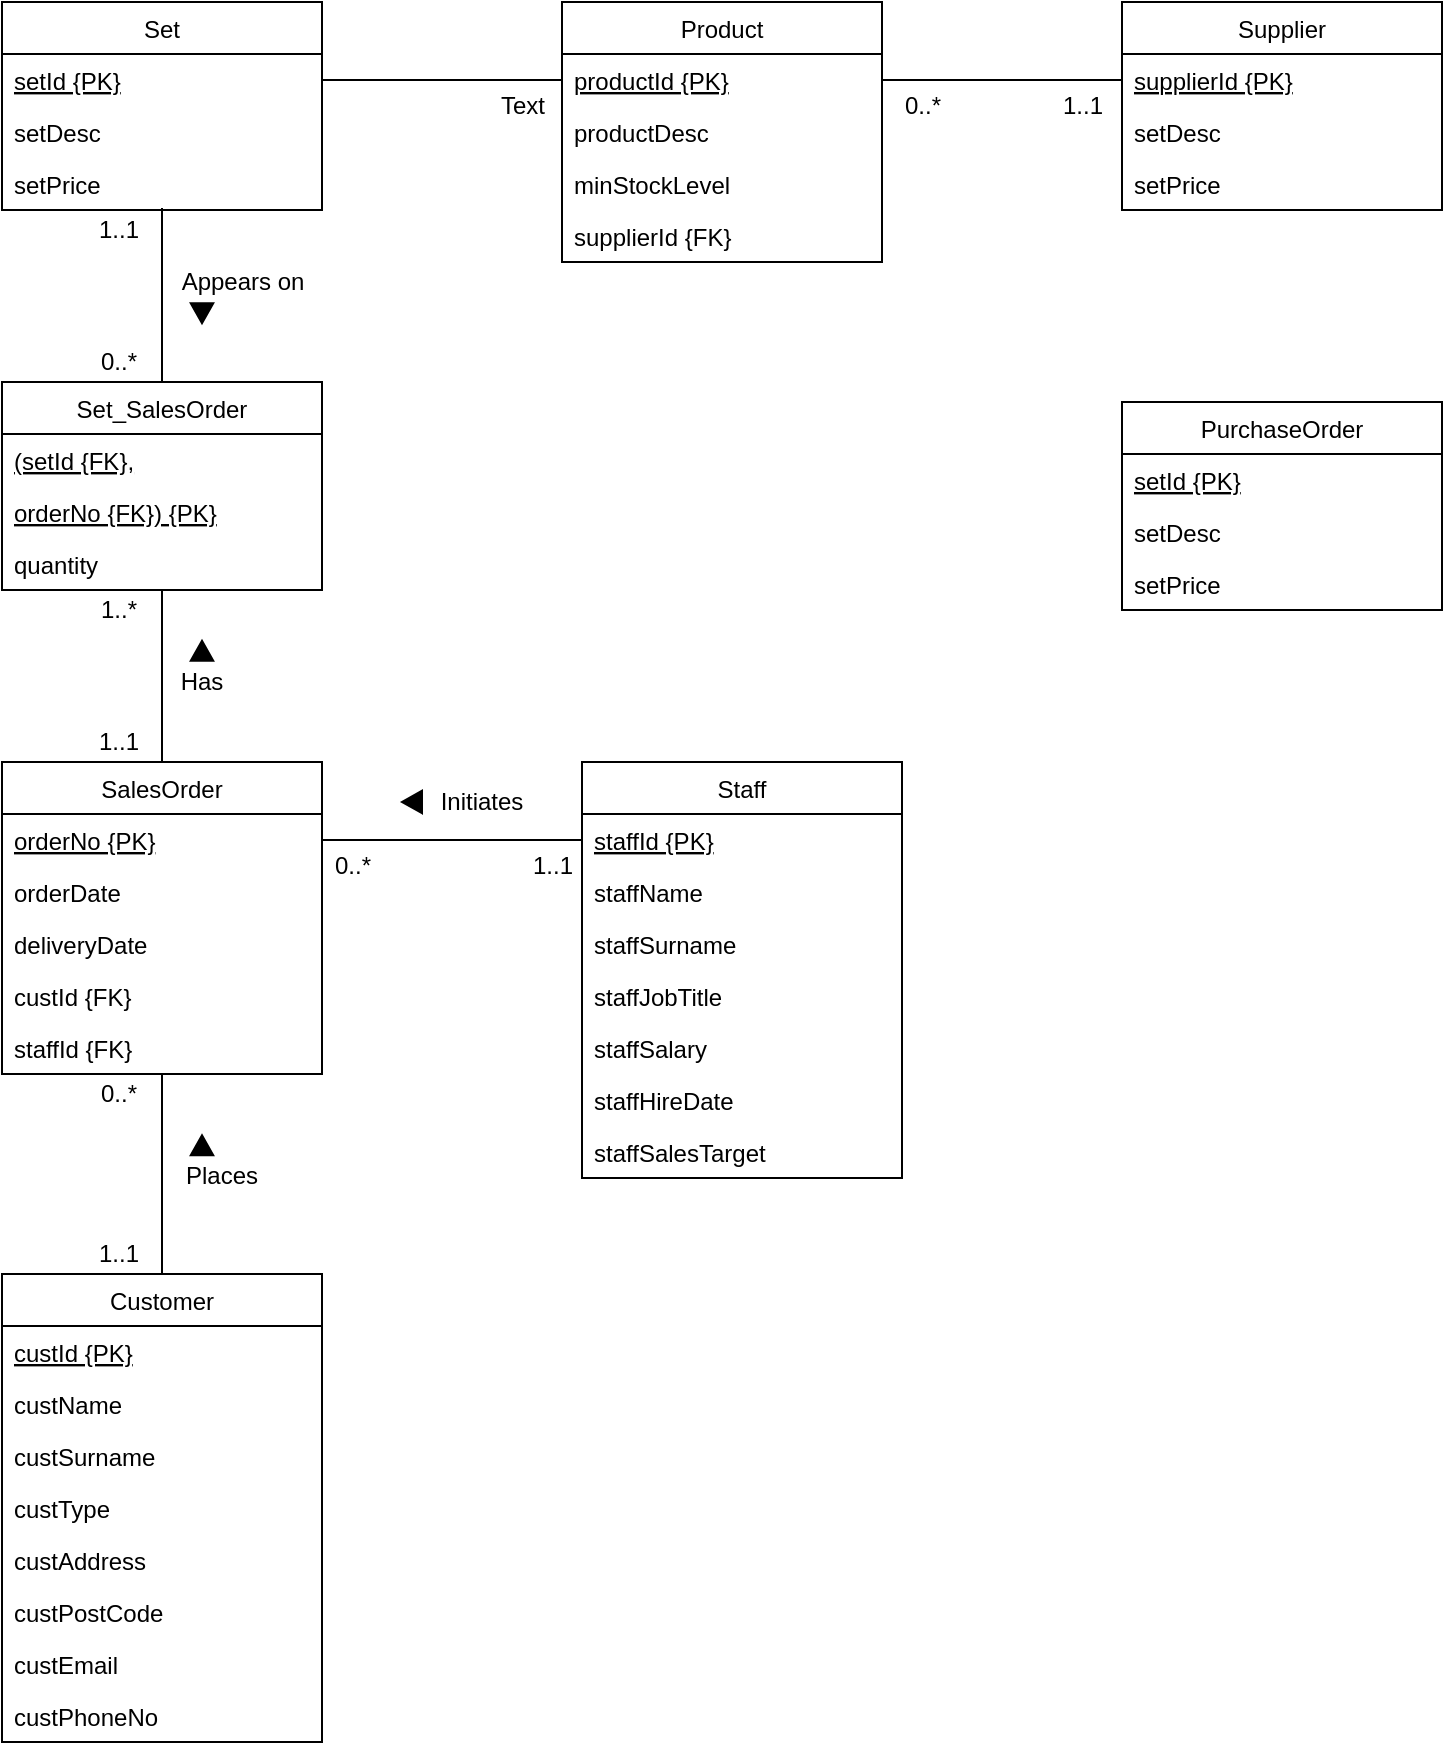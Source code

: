 <mxfile version="13.0.1" type="device"><diagram id="C5RBs43oDa-KdzZeNtuy" name="Page-1"><mxGraphModel dx="1185" dy="662" grid="1" gridSize="10" guides="1" tooltips="1" connect="1" arrows="1" fold="1" page="1" pageScale="1" pageWidth="1169" pageHeight="1654" math="0" shadow="0"><root><mxCell id="WIyWlLk6GJQsqaUBKTNV-0"/><mxCell id="WIyWlLk6GJQsqaUBKTNV-1" parent="WIyWlLk6GJQsqaUBKTNV-0"/><mxCell id="zkfFHV4jXpPFQw0GAbJ--0" value="Set" style="swimlane;fontStyle=0;align=center;verticalAlign=top;childLayout=stackLayout;horizontal=1;startSize=26;horizontalStack=0;resizeParent=1;resizeLast=0;collapsible=1;marginBottom=0;rounded=0;shadow=0;strokeWidth=1;" parent="WIyWlLk6GJQsqaUBKTNV-1" vertex="1"><mxGeometry x="80" y="80" width="160" height="104" as="geometry"><mxRectangle x="230" y="140" width="160" height="26" as="alternateBounds"/></mxGeometry></mxCell><mxCell id="zkfFHV4jXpPFQw0GAbJ--1" value="setId {PK}" style="text;align=left;verticalAlign=top;spacingLeft=4;spacingRight=4;overflow=hidden;rotatable=0;points=[[0,0.5],[1,0.5]];portConstraint=eastwest;fontStyle=4" parent="zkfFHV4jXpPFQw0GAbJ--0" vertex="1"><mxGeometry y="26" width="160" height="26" as="geometry"/></mxCell><mxCell id="zkfFHV4jXpPFQw0GAbJ--2" value="setDesc" style="text;align=left;verticalAlign=top;spacingLeft=4;spacingRight=4;overflow=hidden;rotatable=0;points=[[0,0.5],[1,0.5]];portConstraint=eastwest;rounded=0;shadow=0;html=0;" parent="zkfFHV4jXpPFQw0GAbJ--0" vertex="1"><mxGeometry y="52" width="160" height="26" as="geometry"/></mxCell><mxCell id="zkfFHV4jXpPFQw0GAbJ--3" value="setPrice" style="text;align=left;verticalAlign=top;spacingLeft=4;spacingRight=4;overflow=hidden;rotatable=0;points=[[0,0.5],[1,0.5]];portConstraint=eastwest;rounded=0;shadow=0;html=0;" parent="zkfFHV4jXpPFQw0GAbJ--0" vertex="1"><mxGeometry y="78" width="160" height="26" as="geometry"/></mxCell><mxCell id="TeVG1P6kpc4gWOl1_7dL-0" value="Has" style="text;html=1;strokeColor=none;fillColor=none;align=center;verticalAlign=middle;whiteSpace=wrap;rounded=0;" parent="WIyWlLk6GJQsqaUBKTNV-1" vertex="1"><mxGeometry x="160" y="410" width="40" height="20" as="geometry"/></mxCell><mxCell id="TeVG1P6kpc4gWOl1_7dL-18" value="" style="triangle;whiteSpace=wrap;html=1;rotation=-90;gradientColor=none;fillColor=#000000;" parent="WIyWlLk6GJQsqaUBKTNV-1" vertex="1"><mxGeometry x="175" y="398.75" width="10" height="11.25" as="geometry"/></mxCell><mxCell id="TeVG1P6kpc4gWOl1_7dL-20" value="Places" style="text;html=1;strokeColor=none;fillColor=none;align=center;verticalAlign=middle;whiteSpace=wrap;rounded=0;" parent="WIyWlLk6GJQsqaUBKTNV-1" vertex="1"><mxGeometry x="170" y="657.25" width="40" height="20" as="geometry"/></mxCell><mxCell id="TeVG1P6kpc4gWOl1_7dL-22" value="Initiates" style="text;html=1;strokeColor=none;fillColor=none;align=center;verticalAlign=middle;whiteSpace=wrap;rounded=0;" parent="WIyWlLk6GJQsqaUBKTNV-1" vertex="1"><mxGeometry x="300" y="469.99" width="40" height="20" as="geometry"/></mxCell><mxCell id="GirmqRTGsIC-gw1MAbg_-0" value="1..*" style="text;html=1;align=center;verticalAlign=middle;resizable=0;points=[];autosize=1;" vertex="1" parent="WIyWlLk6GJQsqaUBKTNV-1"><mxGeometry x="122.5" y="374" width="30" height="20" as="geometry"/></mxCell><mxCell id="GirmqRTGsIC-gw1MAbg_-3" value="" style="triangle;whiteSpace=wrap;html=1;rotation=-90;fillColor=#000000;" vertex="1" parent="WIyWlLk6GJQsqaUBKTNV-1"><mxGeometry x="175" y="646" width="10" height="11.25" as="geometry"/></mxCell><mxCell id="GirmqRTGsIC-gw1MAbg_-4" value="" style="triangle;whiteSpace=wrap;html=1;rotation=-180;strokeColor=#000000;fillColor=#000000;" vertex="1" parent="WIyWlLk6GJQsqaUBKTNV-1"><mxGeometry x="280" y="474.37" width="10" height="11.25" as="geometry"/></mxCell><mxCell id="GirmqRTGsIC-gw1MAbg_-6" value="0..*" style="text;html=1;align=center;verticalAlign=middle;resizable=0;points=[];autosize=1;" vertex="1" parent="WIyWlLk6GJQsqaUBKTNV-1"><mxGeometry x="122.66" y="250" width="30" height="20" as="geometry"/></mxCell><mxCell id="GirmqRTGsIC-gw1MAbg_-8" value="1..1" style="text;html=1;align=center;verticalAlign=middle;resizable=0;points=[];autosize=1;" vertex="1" parent="WIyWlLk6GJQsqaUBKTNV-1"><mxGeometry x="117.66" y="696" width="40" height="20" as="geometry"/></mxCell><mxCell id="GirmqRTGsIC-gw1MAbg_-10" value="0..*" style="text;html=1;align=center;verticalAlign=middle;resizable=0;points=[];autosize=1;" vertex="1" parent="WIyWlLk6GJQsqaUBKTNV-1"><mxGeometry x="122.5" y="616" width="30" height="20" as="geometry"/></mxCell><mxCell id="GirmqRTGsIC-gw1MAbg_-13" value="0..*" style="text;html=1;align=center;verticalAlign=middle;resizable=0;points=[];autosize=1;" vertex="1" parent="WIyWlLk6GJQsqaUBKTNV-1"><mxGeometry x="240" y="502" width="30" height="20" as="geometry"/></mxCell><mxCell id="GirmqRTGsIC-gw1MAbg_-14" value="1..1" style="text;html=1;align=center;verticalAlign=middle;resizable=0;points=[];autosize=1;" vertex="1" parent="WIyWlLk6GJQsqaUBKTNV-1"><mxGeometry x="335" y="502" width="40" height="20" as="geometry"/></mxCell><mxCell id="GirmqRTGsIC-gw1MAbg_-49" style="edgeStyle=orthogonalEdgeStyle;rounded=0;orthogonalLoop=1;jettySize=auto;html=1;entryX=0.5;entryY=0;entryDx=0;entryDy=0;endArrow=none;endFill=0;" edge="1" parent="WIyWlLk6GJQsqaUBKTNV-1" source="zkfFHV4jXpPFQw0GAbJ--6" target="aGKwK6XPnsVdEHpSaADo-6"><mxGeometry relative="1" as="geometry"/></mxCell><mxCell id="zkfFHV4jXpPFQw0GAbJ--6" value="SalesOrder" style="swimlane;fontStyle=0;align=center;verticalAlign=top;childLayout=stackLayout;horizontal=1;startSize=26;horizontalStack=0;resizeParent=1;resizeLast=0;collapsible=1;marginBottom=0;rounded=0;shadow=0;strokeWidth=1;" parent="WIyWlLk6GJQsqaUBKTNV-1" vertex="1"><mxGeometry x="80" y="460" width="160" height="156" as="geometry"><mxRectangle x="130" y="380" width="160" height="26" as="alternateBounds"/></mxGeometry></mxCell><mxCell id="zkfFHV4jXpPFQw0GAbJ--7" value="orderNo {PK}" style="text;align=left;verticalAlign=top;spacingLeft=4;spacingRight=4;overflow=hidden;rotatable=0;points=[[0,0.5],[1,0.5]];portConstraint=eastwest;fontStyle=4" parent="zkfFHV4jXpPFQw0GAbJ--6" vertex="1"><mxGeometry y="26" width="160" height="26" as="geometry"/></mxCell><mxCell id="zkfFHV4jXpPFQw0GAbJ--8" value="orderDate" style="text;align=left;verticalAlign=top;spacingLeft=4;spacingRight=4;overflow=hidden;rotatable=0;points=[[0,0.5],[1,0.5]];portConstraint=eastwest;rounded=0;shadow=0;html=0;" parent="zkfFHV4jXpPFQw0GAbJ--6" vertex="1"><mxGeometry y="52" width="160" height="26" as="geometry"/></mxCell><mxCell id="aGKwK6XPnsVdEHpSaADo-12" value="deliveryDate" style="text;align=left;verticalAlign=top;spacingLeft=4;spacingRight=4;overflow=hidden;rotatable=0;points=[[0,0.5],[1,0.5]];portConstraint=eastwest;rounded=0;shadow=0;html=0;" parent="zkfFHV4jXpPFQw0GAbJ--6" vertex="1"><mxGeometry y="78" width="160" height="26" as="geometry"/></mxCell><mxCell id="GirmqRTGsIC-gw1MAbg_-48" value="custId {FK}" style="text;align=left;verticalAlign=top;spacingLeft=4;spacingRight=4;overflow=hidden;rotatable=0;points=[[0,0.5],[1,0.5]];portConstraint=eastwest;rounded=0;shadow=0;html=0;" vertex="1" parent="zkfFHV4jXpPFQw0GAbJ--6"><mxGeometry y="104" width="160" height="26" as="geometry"/></mxCell><mxCell id="GirmqRTGsIC-gw1MAbg_-55" value="staffId {FK}" style="text;align=left;verticalAlign=top;spacingLeft=4;spacingRight=4;overflow=hidden;rotatable=0;points=[[0,0.5],[1,0.5]];portConstraint=eastwest;rounded=0;shadow=0;html=0;" vertex="1" parent="zkfFHV4jXpPFQw0GAbJ--6"><mxGeometry y="130" width="160" height="26" as="geometry"/></mxCell><mxCell id="GirmqRTGsIC-gw1MAbg_-33" style="edgeStyle=orthogonalEdgeStyle;rounded=0;orthogonalLoop=1;jettySize=auto;html=1;exitX=0.5;exitY=0;exitDx=0;exitDy=0;entryX=0.5;entryY=0.962;entryDx=0;entryDy=0;entryPerimeter=0;endArrow=none;endFill=0;" edge="1" parent="WIyWlLk6GJQsqaUBKTNV-1" source="GirmqRTGsIC-gw1MAbg_-29" target="zkfFHV4jXpPFQw0GAbJ--3"><mxGeometry relative="1" as="geometry"/></mxCell><mxCell id="GirmqRTGsIC-gw1MAbg_-34" style="edgeStyle=orthogonalEdgeStyle;rounded=0;orthogonalLoop=1;jettySize=auto;html=1;endArrow=none;endFill=0;" edge="1" parent="WIyWlLk6GJQsqaUBKTNV-1" source="GirmqRTGsIC-gw1MAbg_-29" target="zkfFHV4jXpPFQw0GAbJ--6"><mxGeometry relative="1" as="geometry"/></mxCell><mxCell id="GirmqRTGsIC-gw1MAbg_-29" value="Set_SalesOrder" style="swimlane;fontStyle=0;align=center;verticalAlign=top;childLayout=stackLayout;horizontal=1;startSize=26;horizontalStack=0;resizeParent=1;resizeLast=0;collapsible=1;marginBottom=0;rounded=0;shadow=0;strokeWidth=1;" vertex="1" parent="WIyWlLk6GJQsqaUBKTNV-1"><mxGeometry x="80" y="270" width="160" height="104" as="geometry"><mxRectangle x="230" y="140" width="160" height="26" as="alternateBounds"/></mxGeometry></mxCell><mxCell id="GirmqRTGsIC-gw1MAbg_-30" value="(setId {FK}," style="text;align=left;verticalAlign=top;spacingLeft=4;spacingRight=4;overflow=hidden;rotatable=0;points=[[0,0.5],[1,0.5]];portConstraint=eastwest;fontStyle=4" vertex="1" parent="GirmqRTGsIC-gw1MAbg_-29"><mxGeometry y="26" width="160" height="26" as="geometry"/></mxCell><mxCell id="GirmqRTGsIC-gw1MAbg_-52" value="orderNo {FK}) {PK}" style="text;align=left;verticalAlign=top;spacingLeft=4;spacingRight=4;overflow=hidden;rotatable=0;points=[[0,0.5],[1,0.5]];portConstraint=eastwest;fontStyle=4" vertex="1" parent="GirmqRTGsIC-gw1MAbg_-29"><mxGeometry y="52" width="160" height="26" as="geometry"/></mxCell><mxCell id="GirmqRTGsIC-gw1MAbg_-51" value="quantity" style="text;align=left;verticalAlign=top;spacingLeft=4;spacingRight=4;overflow=hidden;rotatable=0;points=[[0,0.5],[1,0.5]];portConstraint=eastwest;" vertex="1" parent="GirmqRTGsIC-gw1MAbg_-29"><mxGeometry y="78" width="160" height="26" as="geometry"/></mxCell><mxCell id="GirmqRTGsIC-gw1MAbg_-37" value="1..1" style="text;html=1;align=center;verticalAlign=middle;resizable=0;points=[];autosize=1;" vertex="1" parent="WIyWlLk6GJQsqaUBKTNV-1"><mxGeometry x="117.66" y="440" width="40" height="20" as="geometry"/></mxCell><mxCell id="GirmqRTGsIC-gw1MAbg_-38" value="1..1" style="text;html=1;align=center;verticalAlign=middle;resizable=0;points=[];autosize=1;" vertex="1" parent="WIyWlLk6GJQsqaUBKTNV-1"><mxGeometry x="117.66" y="184" width="40" height="20" as="geometry"/></mxCell><mxCell id="GirmqRTGsIC-gw1MAbg_-39" value="Appears on" style="text;html=1;align=center;verticalAlign=middle;resizable=0;points=[];autosize=1;" vertex="1" parent="WIyWlLk6GJQsqaUBKTNV-1"><mxGeometry x="160" y="210" width="80" height="20" as="geometry"/></mxCell><mxCell id="GirmqRTGsIC-gw1MAbg_-40" value="" style="triangle;whiteSpace=wrap;html=1;rotation=90;fillColor=#000000;" vertex="1" parent="WIyWlLk6GJQsqaUBKTNV-1"><mxGeometry x="175" y="230" width="10" height="11.25" as="geometry"/></mxCell><mxCell id="zkfFHV4jXpPFQw0GAbJ--13" value="Staff" style="swimlane;fontStyle=0;align=center;verticalAlign=top;childLayout=stackLayout;horizontal=1;startSize=26;horizontalStack=0;resizeParent=1;resizeLast=0;collapsible=1;marginBottom=0;rounded=0;shadow=0;strokeWidth=1;" parent="WIyWlLk6GJQsqaUBKTNV-1" vertex="1"><mxGeometry x="370" y="460" width="160" height="208" as="geometry"><mxRectangle x="340" y="380" width="170" height="26" as="alternateBounds"/></mxGeometry></mxCell><mxCell id="zkfFHV4jXpPFQw0GAbJ--14" value="staffId {PK}" style="text;align=left;verticalAlign=top;spacingLeft=4;spacingRight=4;overflow=hidden;rotatable=0;points=[[0,0.5],[1,0.5]];portConstraint=eastwest;fontStyle=4" parent="zkfFHV4jXpPFQw0GAbJ--13" vertex="1"><mxGeometry y="26" width="160" height="26" as="geometry"/></mxCell><mxCell id="TeVG1P6kpc4gWOl1_7dL-14" value="staffName" style="text;align=left;verticalAlign=top;spacingLeft=4;spacingRight=4;overflow=hidden;rotatable=0;points=[[0,0.5],[1,0.5]];portConstraint=eastwest;" parent="zkfFHV4jXpPFQw0GAbJ--13" vertex="1"><mxGeometry y="52" width="160" height="26" as="geometry"/></mxCell><mxCell id="TeVG1P6kpc4gWOl1_7dL-15" value="staffSurname" style="text;align=left;verticalAlign=top;spacingLeft=4;spacingRight=4;overflow=hidden;rotatable=0;points=[[0,0.5],[1,0.5]];portConstraint=eastwest;" parent="zkfFHV4jXpPFQw0GAbJ--13" vertex="1"><mxGeometry y="78" width="160" height="26" as="geometry"/></mxCell><mxCell id="TeVG1P6kpc4gWOl1_7dL-2" value="staffJobTitle" style="text;align=left;verticalAlign=top;spacingLeft=4;spacingRight=4;overflow=hidden;rotatable=0;points=[[0,0.5],[1,0.5]];portConstraint=eastwest;" parent="zkfFHV4jXpPFQw0GAbJ--13" vertex="1"><mxGeometry y="104" width="160" height="26" as="geometry"/></mxCell><mxCell id="TeVG1P6kpc4gWOl1_7dL-3" value="staffSalary" style="text;align=left;verticalAlign=top;spacingLeft=4;spacingRight=4;overflow=hidden;rotatable=0;points=[[0,0.5],[1,0.5]];portConstraint=eastwest;" parent="zkfFHV4jXpPFQw0GAbJ--13" vertex="1"><mxGeometry y="130" width="160" height="26" as="geometry"/></mxCell><mxCell id="TeVG1P6kpc4gWOl1_7dL-4" value="staffHireDate" style="text;align=left;verticalAlign=top;spacingLeft=4;spacingRight=4;overflow=hidden;rotatable=0;points=[[0,0.5],[1,0.5]];portConstraint=eastwest;" parent="zkfFHV4jXpPFQw0GAbJ--13" vertex="1"><mxGeometry y="156" width="160" height="26" as="geometry"/></mxCell><mxCell id="TeVG1P6kpc4gWOl1_7dL-5" value="staffSalesTarget" style="text;align=left;verticalAlign=top;spacingLeft=4;spacingRight=4;overflow=hidden;rotatable=0;points=[[0,0.5],[1,0.5]];portConstraint=eastwest;" parent="zkfFHV4jXpPFQw0GAbJ--13" vertex="1"><mxGeometry y="182" width="160" height="26" as="geometry"/></mxCell><mxCell id="GirmqRTGsIC-gw1MAbg_-54" style="edgeStyle=orthogonalEdgeStyle;rounded=0;orthogonalLoop=1;jettySize=auto;html=1;endArrow=none;endFill=0;" edge="1" parent="WIyWlLk6GJQsqaUBKTNV-1" source="zkfFHV4jXpPFQw0GAbJ--7" target="zkfFHV4jXpPFQw0GAbJ--14"><mxGeometry relative="1" as="geometry"/></mxCell><mxCell id="GirmqRTGsIC-gw1MAbg_-56" value="Product" style="swimlane;fontStyle=0;align=center;verticalAlign=top;childLayout=stackLayout;horizontal=1;startSize=26;horizontalStack=0;resizeParent=1;resizeLast=0;collapsible=1;marginBottom=0;rounded=0;shadow=0;strokeWidth=1;" vertex="1" parent="WIyWlLk6GJQsqaUBKTNV-1"><mxGeometry x="360" y="80" width="160" height="130" as="geometry"><mxRectangle x="230" y="140" width="160" height="26" as="alternateBounds"/></mxGeometry></mxCell><mxCell id="GirmqRTGsIC-gw1MAbg_-57" value="productId {PK}" style="text;align=left;verticalAlign=top;spacingLeft=4;spacingRight=4;overflow=hidden;rotatable=0;points=[[0,0.5],[1,0.5]];portConstraint=eastwest;fontStyle=4" vertex="1" parent="GirmqRTGsIC-gw1MAbg_-56"><mxGeometry y="26" width="160" height="26" as="geometry"/></mxCell><mxCell id="GirmqRTGsIC-gw1MAbg_-58" value="productDesc" style="text;align=left;verticalAlign=top;spacingLeft=4;spacingRight=4;overflow=hidden;rotatable=0;points=[[0,0.5],[1,0.5]];portConstraint=eastwest;rounded=0;shadow=0;html=0;" vertex="1" parent="GirmqRTGsIC-gw1MAbg_-56"><mxGeometry y="52" width="160" height="26" as="geometry"/></mxCell><mxCell id="GirmqRTGsIC-gw1MAbg_-59" value="minStockLevel" style="text;align=left;verticalAlign=top;spacingLeft=4;spacingRight=4;overflow=hidden;rotatable=0;points=[[0,0.5],[1,0.5]];portConstraint=eastwest;rounded=0;shadow=0;html=0;" vertex="1" parent="GirmqRTGsIC-gw1MAbg_-56"><mxGeometry y="78" width="160" height="26" as="geometry"/></mxCell><mxCell id="GirmqRTGsIC-gw1MAbg_-76" value="supplierId {FK}" style="text;align=left;verticalAlign=top;spacingLeft=4;spacingRight=4;overflow=hidden;rotatable=0;points=[[0,0.5],[1,0.5]];portConstraint=eastwest;rounded=0;shadow=0;html=0;" vertex="1" parent="GirmqRTGsIC-gw1MAbg_-56"><mxGeometry y="104" width="160" height="26" as="geometry"/></mxCell><mxCell id="GirmqRTGsIC-gw1MAbg_-61" value="Supplier" style="swimlane;fontStyle=0;align=center;verticalAlign=top;childLayout=stackLayout;horizontal=1;startSize=26;horizontalStack=0;resizeParent=1;resizeLast=0;collapsible=1;marginBottom=0;rounded=0;shadow=0;strokeWidth=1;" vertex="1" parent="WIyWlLk6GJQsqaUBKTNV-1"><mxGeometry x="640" y="80" width="160" height="104" as="geometry"><mxRectangle x="230" y="140" width="160" height="26" as="alternateBounds"/></mxGeometry></mxCell><mxCell id="GirmqRTGsIC-gw1MAbg_-62" value="supplierId {PK}" style="text;align=left;verticalAlign=top;spacingLeft=4;spacingRight=4;overflow=hidden;rotatable=0;points=[[0,0.5],[1,0.5]];portConstraint=eastwest;fontStyle=4" vertex="1" parent="GirmqRTGsIC-gw1MAbg_-61"><mxGeometry y="26" width="160" height="26" as="geometry"/></mxCell><mxCell id="GirmqRTGsIC-gw1MAbg_-63" value="setDesc" style="text;align=left;verticalAlign=top;spacingLeft=4;spacingRight=4;overflow=hidden;rotatable=0;points=[[0,0.5],[1,0.5]];portConstraint=eastwest;rounded=0;shadow=0;html=0;" vertex="1" parent="GirmqRTGsIC-gw1MAbg_-61"><mxGeometry y="52" width="160" height="26" as="geometry"/></mxCell><mxCell id="GirmqRTGsIC-gw1MAbg_-64" value="setPrice" style="text;align=left;verticalAlign=top;spacingLeft=4;spacingRight=4;overflow=hidden;rotatable=0;points=[[0,0.5],[1,0.5]];portConstraint=eastwest;rounded=0;shadow=0;html=0;" vertex="1" parent="GirmqRTGsIC-gw1MAbg_-61"><mxGeometry y="78" width="160" height="26" as="geometry"/></mxCell><mxCell id="aGKwK6XPnsVdEHpSaADo-6" value="Customer" style="swimlane;fontStyle=0;align=center;verticalAlign=top;childLayout=stackLayout;horizontal=1;startSize=26;horizontalStack=0;resizeParent=1;resizeLast=0;collapsible=1;marginBottom=0;rounded=0;shadow=0;strokeWidth=1;" parent="WIyWlLk6GJQsqaUBKTNV-1" vertex="1"><mxGeometry x="80" y="716" width="160" height="234" as="geometry"><mxRectangle x="130" y="380" width="160" height="26" as="alternateBounds"/></mxGeometry></mxCell><mxCell id="aGKwK6XPnsVdEHpSaADo-7" value="custId {PK}" style="text;align=left;verticalAlign=top;spacingLeft=4;spacingRight=4;overflow=hidden;rotatable=0;points=[[0,0.5],[1,0.5]];portConstraint=eastwest;fontStyle=4" parent="aGKwK6XPnsVdEHpSaADo-6" vertex="1"><mxGeometry y="26" width="160" height="26" as="geometry"/></mxCell><mxCell id="aGKwK6XPnsVdEHpSaADo-11" value="custName" style="text;align=left;verticalAlign=top;spacingLeft=4;spacingRight=4;overflow=hidden;rotatable=0;points=[[0,0.5],[1,0.5]];portConstraint=eastwest;" parent="aGKwK6XPnsVdEHpSaADo-6" vertex="1"><mxGeometry y="52" width="160" height="26" as="geometry"/></mxCell><mxCell id="TeVG1P6kpc4gWOl1_7dL-7" value="custSurname" style="text;align=left;verticalAlign=top;spacingLeft=4;spacingRight=4;overflow=hidden;rotatable=0;points=[[0,0.5],[1,0.5]];portConstraint=eastwest;" parent="aGKwK6XPnsVdEHpSaADo-6" vertex="1"><mxGeometry y="78" width="160" height="26" as="geometry"/></mxCell><mxCell id="aGKwK6XPnsVdEHpSaADo-8" value="custType" style="text;align=left;verticalAlign=top;spacingLeft=4;spacingRight=4;overflow=hidden;rotatable=0;points=[[0,0.5],[1,0.5]];portConstraint=eastwest;rounded=0;shadow=0;html=0;" parent="aGKwK6XPnsVdEHpSaADo-6" vertex="1"><mxGeometry y="104" width="160" height="26" as="geometry"/></mxCell><mxCell id="TeVG1P6kpc4gWOl1_7dL-8" value="custAddress" style="text;align=left;verticalAlign=top;spacingLeft=4;spacingRight=4;overflow=hidden;rotatable=0;points=[[0,0.5],[1,0.5]];portConstraint=eastwest;rounded=0;shadow=0;html=0;" parent="aGKwK6XPnsVdEHpSaADo-6" vertex="1"><mxGeometry y="130" width="160" height="26" as="geometry"/></mxCell><mxCell id="TeVG1P6kpc4gWOl1_7dL-9" value="custPostCode" style="text;align=left;verticalAlign=top;spacingLeft=4;spacingRight=4;overflow=hidden;rotatable=0;points=[[0,0.5],[1,0.5]];portConstraint=eastwest;" parent="aGKwK6XPnsVdEHpSaADo-6" vertex="1"><mxGeometry y="156" width="160" height="26" as="geometry"/></mxCell><mxCell id="TeVG1P6kpc4gWOl1_7dL-10" value="custEmail" style="text;align=left;verticalAlign=top;spacingLeft=4;spacingRight=4;overflow=hidden;rotatable=0;points=[[0,0.5],[1,0.5]];portConstraint=eastwest;" parent="aGKwK6XPnsVdEHpSaADo-6" vertex="1"><mxGeometry y="182" width="160" height="26" as="geometry"/></mxCell><mxCell id="TeVG1P6kpc4gWOl1_7dL-12" value="custPhoneNo" style="text;align=left;verticalAlign=top;spacingLeft=4;spacingRight=4;overflow=hidden;rotatable=0;points=[[0,0.5],[1,0.5]];portConstraint=eastwest;" parent="aGKwK6XPnsVdEHpSaADo-6" vertex="1"><mxGeometry y="208" width="160" height="26" as="geometry"/></mxCell><mxCell id="GirmqRTGsIC-gw1MAbg_-65" value="PurchaseOrder" style="swimlane;fontStyle=0;align=center;verticalAlign=top;childLayout=stackLayout;horizontal=1;startSize=26;horizontalStack=0;resizeParent=1;resizeLast=0;collapsible=1;marginBottom=0;rounded=0;shadow=0;strokeWidth=1;" vertex="1" parent="WIyWlLk6GJQsqaUBKTNV-1"><mxGeometry x="640" y="280" width="160" height="104" as="geometry"><mxRectangle x="230" y="140" width="160" height="26" as="alternateBounds"/></mxGeometry></mxCell><mxCell id="GirmqRTGsIC-gw1MAbg_-66" value="setId {PK}" style="text;align=left;verticalAlign=top;spacingLeft=4;spacingRight=4;overflow=hidden;rotatable=0;points=[[0,0.5],[1,0.5]];portConstraint=eastwest;fontStyle=4" vertex="1" parent="GirmqRTGsIC-gw1MAbg_-65"><mxGeometry y="26" width="160" height="26" as="geometry"/></mxCell><mxCell id="GirmqRTGsIC-gw1MAbg_-67" value="setDesc" style="text;align=left;verticalAlign=top;spacingLeft=4;spacingRight=4;overflow=hidden;rotatable=0;points=[[0,0.5],[1,0.5]];portConstraint=eastwest;rounded=0;shadow=0;html=0;" vertex="1" parent="GirmqRTGsIC-gw1MAbg_-65"><mxGeometry y="52" width="160" height="26" as="geometry"/></mxCell><mxCell id="GirmqRTGsIC-gw1MAbg_-68" value="setPrice" style="text;align=left;verticalAlign=top;spacingLeft=4;spacingRight=4;overflow=hidden;rotatable=0;points=[[0,0.5],[1,0.5]];portConstraint=eastwest;rounded=0;shadow=0;html=0;" vertex="1" parent="GirmqRTGsIC-gw1MAbg_-65"><mxGeometry y="78" width="160" height="26" as="geometry"/></mxCell><mxCell id="GirmqRTGsIC-gw1MAbg_-69" value="1..1" style="text;html=1;align=center;verticalAlign=middle;resizable=0;points=[];autosize=1;" vertex="1" parent="WIyWlLk6GJQsqaUBKTNV-1"><mxGeometry x="600" y="122" width="40" height="20" as="geometry"/></mxCell><mxCell id="GirmqRTGsIC-gw1MAbg_-71" style="edgeStyle=orthogonalEdgeStyle;rounded=0;orthogonalLoop=1;jettySize=auto;html=1;exitX=1;exitY=0.5;exitDx=0;exitDy=0;entryX=0;entryY=0.5;entryDx=0;entryDy=0;endArrow=none;endFill=0;" edge="1" parent="WIyWlLk6GJQsqaUBKTNV-1" source="zkfFHV4jXpPFQw0GAbJ--1" target="GirmqRTGsIC-gw1MAbg_-57"><mxGeometry relative="1" as="geometry"/></mxCell><mxCell id="GirmqRTGsIC-gw1MAbg_-72" style="edgeStyle=orthogonalEdgeStyle;rounded=0;orthogonalLoop=1;jettySize=auto;html=1;exitX=1;exitY=0.5;exitDx=0;exitDy=0;entryX=0;entryY=0.5;entryDx=0;entryDy=0;endArrow=none;endFill=0;" edge="1" parent="WIyWlLk6GJQsqaUBKTNV-1" source="GirmqRTGsIC-gw1MAbg_-57" target="GirmqRTGsIC-gw1MAbg_-62"><mxGeometry relative="1" as="geometry"/></mxCell><mxCell id="GirmqRTGsIC-gw1MAbg_-73" value="Text" style="text;html=1;align=center;verticalAlign=middle;resizable=0;points=[];autosize=1;" vertex="1" parent="WIyWlLk6GJQsqaUBKTNV-1"><mxGeometry x="320" y="122" width="40" height="20" as="geometry"/></mxCell><mxCell id="GirmqRTGsIC-gw1MAbg_-75" value="0..*" style="text;html=1;align=center;verticalAlign=middle;resizable=0;points=[];autosize=1;" vertex="1" parent="WIyWlLk6GJQsqaUBKTNV-1"><mxGeometry x="525" y="122" width="30" height="20" as="geometry"/></mxCell></root></mxGraphModel></diagram></mxfile>